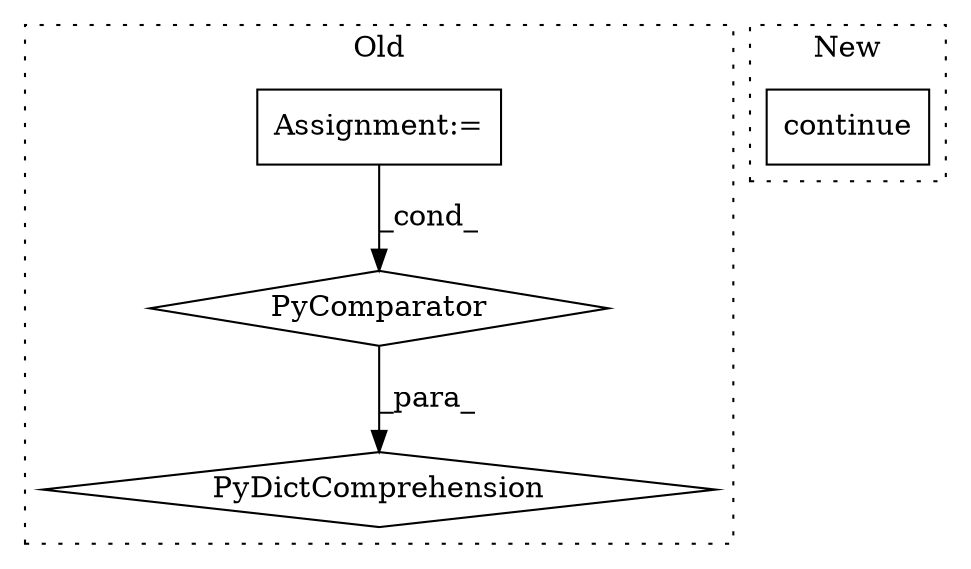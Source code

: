 digraph G {
subgraph cluster0 {
1 [label="PyDictComprehension" a="110" s="19879" l="201" shape="diamond"];
3 [label="Assignment:=" a="7" s="20046" l="26" shape="box"];
4 [label="PyComparator" a="113" s="20046" l="26" shape="diamond"];
label = "Old";
style="dotted";
}
subgraph cluster1 {
2 [label="continue" a="18" s="22264" l="9" shape="box"];
label = "New";
style="dotted";
}
3 -> 4 [label="_cond_"];
4 -> 1 [label="_para_"];
}
